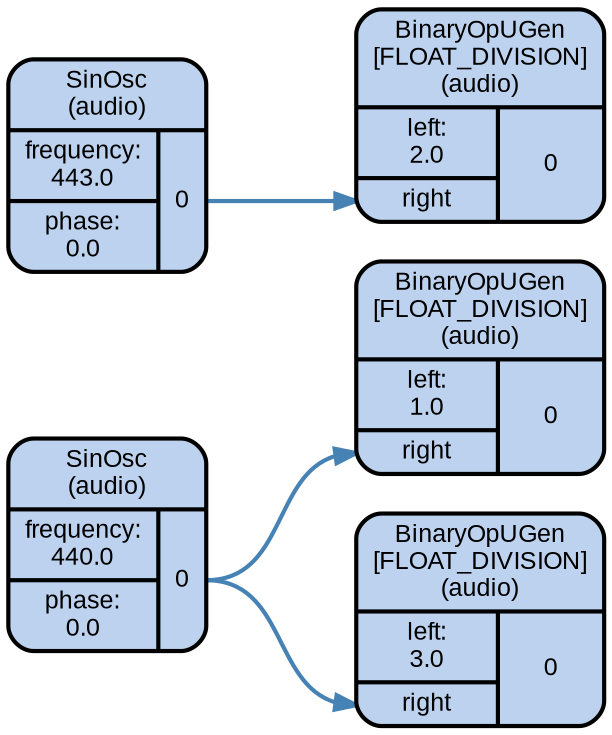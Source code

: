 digraph synthdef_02e551f253bf97eab46b285589e1a1a9 {
    graph [bgcolor=transparent,
        color=lightslategrey,
        dpi=72,
        fontname=Arial,
        outputorder=edgesfirst,
        overlap=prism,
        penwidth=2,
        rankdir=LR,
        ranksep=1,
        splines=spline,
        style="dotted, rounded"];
    node [fontname=Arial,
        fontsize=12,
        penwidth=2,
        shape=Mrecord,
        style="filled, rounded"];
    edge [penwidth=2];
    ugen_0 [fillcolor=lightsteelblue2,
        label="<f_0> SinOsc\n(audio) | { { <f_1_0_0> frequency:\n440.0 | <f_1_0_1> phase:\n0.0 } | { <f_1_1_0> 0 } }"];
    ugen_1 [fillcolor=lightsteelblue2,
        label="<f_0> BinaryOpUGen\n[FLOAT_DIVISION]\n(audio) | { { <f_1_0_0> left:\n1.0 | <f_1_0_1> right } | { <f_1_1_0> 0 } }"];
    ugen_2 [fillcolor=lightsteelblue2,
        label="<f_0> BinaryOpUGen\n[FLOAT_DIVISION]\n(audio) | { { <f_1_0_0> left:\n3.0 | <f_1_0_1> right } | { <f_1_1_0> 0 } }"];
    ugen_3 [fillcolor=lightsteelblue2,
        label="<f_0> SinOsc\n(audio) | { { <f_1_0_0> frequency:\n443.0 | <f_1_0_1> phase:\n0.0 } | { <f_1_1_0> 0 } }"];
    ugen_4 [fillcolor=lightsteelblue2,
        label="<f_0> BinaryOpUGen\n[FLOAT_DIVISION]\n(audio) | { { <f_1_0_0> left:\n2.0 | <f_1_0_1> right } | { <f_1_1_0> 0 } }"];
    ugen_0:f_1_1_0:e -> ugen_1:f_1_0_1:w [color=steelblue];
    ugen_0:f_1_1_0:e -> ugen_2:f_1_0_1:w [color=steelblue];
    ugen_3:f_1_1_0:e -> ugen_4:f_1_0_1:w [color=steelblue];
}